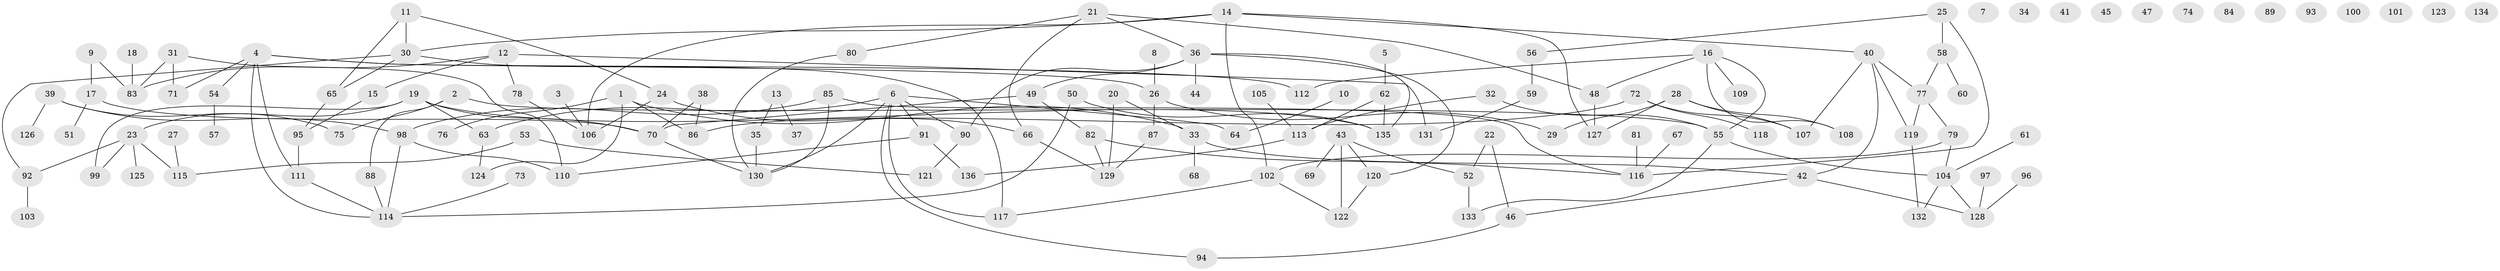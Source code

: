 // Generated by graph-tools (version 1.1) at 2025/12/03/09/25 04:12:56]
// undirected, 136 vertices, 169 edges
graph export_dot {
graph [start="1"]
  node [color=gray90,style=filled];
  1;
  2;
  3;
  4;
  5;
  6;
  7;
  8;
  9;
  10;
  11;
  12;
  13;
  14;
  15;
  16;
  17;
  18;
  19;
  20;
  21;
  22;
  23;
  24;
  25;
  26;
  27;
  28;
  29;
  30;
  31;
  32;
  33;
  34;
  35;
  36;
  37;
  38;
  39;
  40;
  41;
  42;
  43;
  44;
  45;
  46;
  47;
  48;
  49;
  50;
  51;
  52;
  53;
  54;
  55;
  56;
  57;
  58;
  59;
  60;
  61;
  62;
  63;
  64;
  65;
  66;
  67;
  68;
  69;
  70;
  71;
  72;
  73;
  74;
  75;
  76;
  77;
  78;
  79;
  80;
  81;
  82;
  83;
  84;
  85;
  86;
  87;
  88;
  89;
  90;
  91;
  92;
  93;
  94;
  95;
  96;
  97;
  98;
  99;
  100;
  101;
  102;
  103;
  104;
  105;
  106;
  107;
  108;
  109;
  110;
  111;
  112;
  113;
  114;
  115;
  116;
  117;
  118;
  119;
  120;
  121;
  122;
  123;
  124;
  125;
  126;
  127;
  128;
  129;
  130;
  131;
  132;
  133;
  134;
  135;
  136;
  1 -- 33;
  1 -- 76;
  1 -- 86;
  1 -- 124;
  2 -- 55;
  2 -- 75;
  2 -- 88;
  3 -- 106;
  4 -- 26;
  4 -- 54;
  4 -- 71;
  4 -- 111;
  4 -- 112;
  4 -- 114;
  5 -- 62;
  6 -- 63;
  6 -- 64;
  6 -- 90;
  6 -- 91;
  6 -- 94;
  6 -- 117;
  6 -- 130;
  8 -- 26;
  9 -- 17;
  9 -- 83;
  10 -- 64;
  11 -- 24;
  11 -- 30;
  11 -- 65;
  12 -- 15;
  12 -- 78;
  12 -- 83;
  12 -- 131;
  13 -- 35;
  13 -- 37;
  14 -- 30;
  14 -- 40;
  14 -- 102;
  14 -- 106;
  14 -- 127;
  15 -- 95;
  16 -- 48;
  16 -- 55;
  16 -- 108;
  16 -- 109;
  16 -- 112;
  17 -- 51;
  17 -- 70;
  18 -- 83;
  19 -- 23;
  19 -- 63;
  19 -- 70;
  19 -- 99;
  19 -- 135;
  20 -- 33;
  20 -- 129;
  21 -- 36;
  21 -- 48;
  21 -- 66;
  21 -- 80;
  22 -- 46;
  22 -- 52;
  23 -- 92;
  23 -- 99;
  23 -- 115;
  23 -- 125;
  24 -- 66;
  24 -- 106;
  25 -- 56;
  25 -- 58;
  25 -- 116;
  26 -- 29;
  26 -- 87;
  27 -- 115;
  28 -- 29;
  28 -- 107;
  28 -- 108;
  28 -- 127;
  30 -- 65;
  30 -- 92;
  30 -- 117;
  31 -- 71;
  31 -- 83;
  31 -- 110;
  32 -- 55;
  32 -- 113;
  33 -- 42;
  33 -- 68;
  35 -- 130;
  36 -- 44;
  36 -- 49;
  36 -- 90;
  36 -- 120;
  36 -- 135;
  38 -- 70;
  38 -- 86;
  39 -- 75;
  39 -- 98;
  39 -- 126;
  40 -- 42;
  40 -- 77;
  40 -- 107;
  40 -- 119;
  42 -- 46;
  42 -- 128;
  43 -- 52;
  43 -- 69;
  43 -- 120;
  43 -- 122;
  46 -- 94;
  48 -- 127;
  49 -- 70;
  49 -- 82;
  50 -- 114;
  50 -- 135;
  52 -- 133;
  53 -- 115;
  53 -- 121;
  54 -- 57;
  55 -- 104;
  55 -- 133;
  56 -- 59;
  58 -- 60;
  58 -- 77;
  59 -- 131;
  61 -- 104;
  62 -- 113;
  62 -- 135;
  63 -- 124;
  65 -- 95;
  66 -- 129;
  67 -- 116;
  70 -- 130;
  72 -- 86;
  72 -- 107;
  72 -- 118;
  73 -- 114;
  77 -- 79;
  77 -- 119;
  78 -- 106;
  79 -- 102;
  79 -- 104;
  80 -- 130;
  81 -- 116;
  82 -- 116;
  82 -- 129;
  85 -- 98;
  85 -- 116;
  85 -- 130;
  87 -- 129;
  88 -- 114;
  90 -- 121;
  91 -- 110;
  91 -- 136;
  92 -- 103;
  95 -- 111;
  96 -- 128;
  97 -- 128;
  98 -- 110;
  98 -- 114;
  102 -- 117;
  102 -- 122;
  104 -- 128;
  104 -- 132;
  105 -- 113;
  111 -- 114;
  113 -- 136;
  119 -- 132;
  120 -- 122;
}
